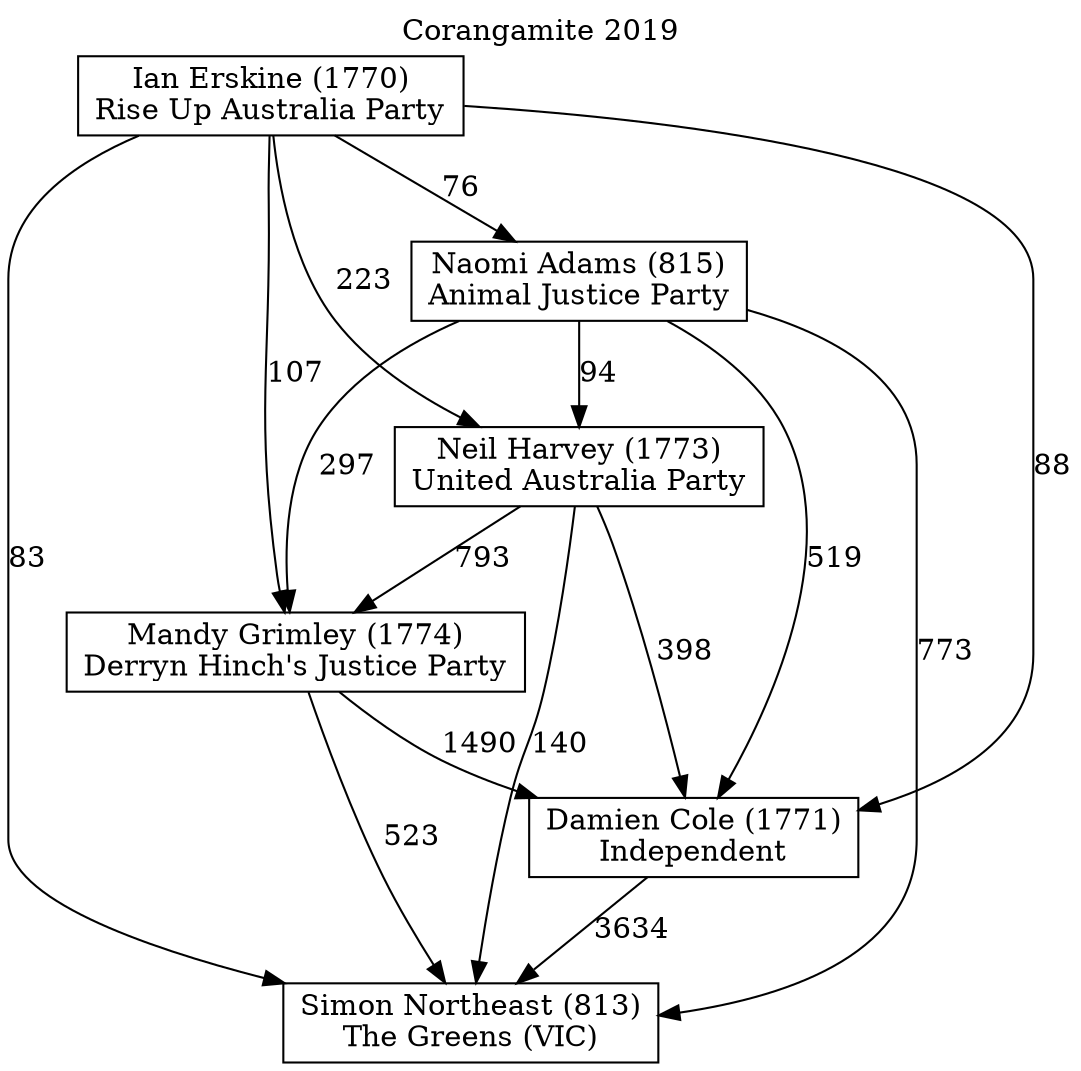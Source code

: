 // House preference flow
digraph "Simon Northeast (813)_Corangamite_2019" {
	graph [label="Corangamite 2019" labelloc=t mclimit=10]
	node [shape=box]
	"Simon Northeast (813)" [label="Simon Northeast (813)
The Greens (VIC)"]
	"Damien Cole (1771)" [label="Damien Cole (1771)
Independent"]
	"Mandy Grimley (1774)" [label="Mandy Grimley (1774)
Derryn Hinch's Justice Party"]
	"Neil Harvey (1773)" [label="Neil Harvey (1773)
United Australia Party"]
	"Naomi Adams (815)" [label="Naomi Adams (815)
Animal Justice Party"]
	"Ian Erskine (1770)" [label="Ian Erskine (1770)
Rise Up Australia Party"]
	"Simon Northeast (813)" [label="Simon Northeast (813)
The Greens (VIC)"]
	"Mandy Grimley (1774)" [label="Mandy Grimley (1774)
Derryn Hinch's Justice Party"]
	"Neil Harvey (1773)" [label="Neil Harvey (1773)
United Australia Party"]
	"Naomi Adams (815)" [label="Naomi Adams (815)
Animal Justice Party"]
	"Ian Erskine (1770)" [label="Ian Erskine (1770)
Rise Up Australia Party"]
	"Simon Northeast (813)" [label="Simon Northeast (813)
The Greens (VIC)"]
	"Neil Harvey (1773)" [label="Neil Harvey (1773)
United Australia Party"]
	"Naomi Adams (815)" [label="Naomi Adams (815)
Animal Justice Party"]
	"Ian Erskine (1770)" [label="Ian Erskine (1770)
Rise Up Australia Party"]
	"Simon Northeast (813)" [label="Simon Northeast (813)
The Greens (VIC)"]
	"Naomi Adams (815)" [label="Naomi Adams (815)
Animal Justice Party"]
	"Ian Erskine (1770)" [label="Ian Erskine (1770)
Rise Up Australia Party"]
	"Simon Northeast (813)" [label="Simon Northeast (813)
The Greens (VIC)"]
	"Ian Erskine (1770)" [label="Ian Erskine (1770)
Rise Up Australia Party"]
	"Ian Erskine (1770)" [label="Ian Erskine (1770)
Rise Up Australia Party"]
	"Naomi Adams (815)" [label="Naomi Adams (815)
Animal Justice Party"]
	"Ian Erskine (1770)" [label="Ian Erskine (1770)
Rise Up Australia Party"]
	"Ian Erskine (1770)" [label="Ian Erskine (1770)
Rise Up Australia Party"]
	"Neil Harvey (1773)" [label="Neil Harvey (1773)
United Australia Party"]
	"Naomi Adams (815)" [label="Naomi Adams (815)
Animal Justice Party"]
	"Ian Erskine (1770)" [label="Ian Erskine (1770)
Rise Up Australia Party"]
	"Neil Harvey (1773)" [label="Neil Harvey (1773)
United Australia Party"]
	"Ian Erskine (1770)" [label="Ian Erskine (1770)
Rise Up Australia Party"]
	"Ian Erskine (1770)" [label="Ian Erskine (1770)
Rise Up Australia Party"]
	"Naomi Adams (815)" [label="Naomi Adams (815)
Animal Justice Party"]
	"Ian Erskine (1770)" [label="Ian Erskine (1770)
Rise Up Australia Party"]
	"Ian Erskine (1770)" [label="Ian Erskine (1770)
Rise Up Australia Party"]
	"Mandy Grimley (1774)" [label="Mandy Grimley (1774)
Derryn Hinch's Justice Party"]
	"Neil Harvey (1773)" [label="Neil Harvey (1773)
United Australia Party"]
	"Naomi Adams (815)" [label="Naomi Adams (815)
Animal Justice Party"]
	"Ian Erskine (1770)" [label="Ian Erskine (1770)
Rise Up Australia Party"]
	"Mandy Grimley (1774)" [label="Mandy Grimley (1774)
Derryn Hinch's Justice Party"]
	"Naomi Adams (815)" [label="Naomi Adams (815)
Animal Justice Party"]
	"Ian Erskine (1770)" [label="Ian Erskine (1770)
Rise Up Australia Party"]
	"Mandy Grimley (1774)" [label="Mandy Grimley (1774)
Derryn Hinch's Justice Party"]
	"Ian Erskine (1770)" [label="Ian Erskine (1770)
Rise Up Australia Party"]
	"Ian Erskine (1770)" [label="Ian Erskine (1770)
Rise Up Australia Party"]
	"Naomi Adams (815)" [label="Naomi Adams (815)
Animal Justice Party"]
	"Ian Erskine (1770)" [label="Ian Erskine (1770)
Rise Up Australia Party"]
	"Ian Erskine (1770)" [label="Ian Erskine (1770)
Rise Up Australia Party"]
	"Neil Harvey (1773)" [label="Neil Harvey (1773)
United Australia Party"]
	"Naomi Adams (815)" [label="Naomi Adams (815)
Animal Justice Party"]
	"Ian Erskine (1770)" [label="Ian Erskine (1770)
Rise Up Australia Party"]
	"Neil Harvey (1773)" [label="Neil Harvey (1773)
United Australia Party"]
	"Ian Erskine (1770)" [label="Ian Erskine (1770)
Rise Up Australia Party"]
	"Ian Erskine (1770)" [label="Ian Erskine (1770)
Rise Up Australia Party"]
	"Naomi Adams (815)" [label="Naomi Adams (815)
Animal Justice Party"]
	"Ian Erskine (1770)" [label="Ian Erskine (1770)
Rise Up Australia Party"]
	"Ian Erskine (1770)" [label="Ian Erskine (1770)
Rise Up Australia Party"]
	"Damien Cole (1771)" [label="Damien Cole (1771)
Independent"]
	"Mandy Grimley (1774)" [label="Mandy Grimley (1774)
Derryn Hinch's Justice Party"]
	"Neil Harvey (1773)" [label="Neil Harvey (1773)
United Australia Party"]
	"Naomi Adams (815)" [label="Naomi Adams (815)
Animal Justice Party"]
	"Ian Erskine (1770)" [label="Ian Erskine (1770)
Rise Up Australia Party"]
	"Damien Cole (1771)" [label="Damien Cole (1771)
Independent"]
	"Neil Harvey (1773)" [label="Neil Harvey (1773)
United Australia Party"]
	"Naomi Adams (815)" [label="Naomi Adams (815)
Animal Justice Party"]
	"Ian Erskine (1770)" [label="Ian Erskine (1770)
Rise Up Australia Party"]
	"Damien Cole (1771)" [label="Damien Cole (1771)
Independent"]
	"Naomi Adams (815)" [label="Naomi Adams (815)
Animal Justice Party"]
	"Ian Erskine (1770)" [label="Ian Erskine (1770)
Rise Up Australia Party"]
	"Damien Cole (1771)" [label="Damien Cole (1771)
Independent"]
	"Ian Erskine (1770)" [label="Ian Erskine (1770)
Rise Up Australia Party"]
	"Ian Erskine (1770)" [label="Ian Erskine (1770)
Rise Up Australia Party"]
	"Naomi Adams (815)" [label="Naomi Adams (815)
Animal Justice Party"]
	"Ian Erskine (1770)" [label="Ian Erskine (1770)
Rise Up Australia Party"]
	"Ian Erskine (1770)" [label="Ian Erskine (1770)
Rise Up Australia Party"]
	"Neil Harvey (1773)" [label="Neil Harvey (1773)
United Australia Party"]
	"Naomi Adams (815)" [label="Naomi Adams (815)
Animal Justice Party"]
	"Ian Erskine (1770)" [label="Ian Erskine (1770)
Rise Up Australia Party"]
	"Neil Harvey (1773)" [label="Neil Harvey (1773)
United Australia Party"]
	"Ian Erskine (1770)" [label="Ian Erskine (1770)
Rise Up Australia Party"]
	"Ian Erskine (1770)" [label="Ian Erskine (1770)
Rise Up Australia Party"]
	"Naomi Adams (815)" [label="Naomi Adams (815)
Animal Justice Party"]
	"Ian Erskine (1770)" [label="Ian Erskine (1770)
Rise Up Australia Party"]
	"Ian Erskine (1770)" [label="Ian Erskine (1770)
Rise Up Australia Party"]
	"Mandy Grimley (1774)" [label="Mandy Grimley (1774)
Derryn Hinch's Justice Party"]
	"Neil Harvey (1773)" [label="Neil Harvey (1773)
United Australia Party"]
	"Naomi Adams (815)" [label="Naomi Adams (815)
Animal Justice Party"]
	"Ian Erskine (1770)" [label="Ian Erskine (1770)
Rise Up Australia Party"]
	"Mandy Grimley (1774)" [label="Mandy Grimley (1774)
Derryn Hinch's Justice Party"]
	"Naomi Adams (815)" [label="Naomi Adams (815)
Animal Justice Party"]
	"Ian Erskine (1770)" [label="Ian Erskine (1770)
Rise Up Australia Party"]
	"Mandy Grimley (1774)" [label="Mandy Grimley (1774)
Derryn Hinch's Justice Party"]
	"Ian Erskine (1770)" [label="Ian Erskine (1770)
Rise Up Australia Party"]
	"Ian Erskine (1770)" [label="Ian Erskine (1770)
Rise Up Australia Party"]
	"Naomi Adams (815)" [label="Naomi Adams (815)
Animal Justice Party"]
	"Ian Erskine (1770)" [label="Ian Erskine (1770)
Rise Up Australia Party"]
	"Ian Erskine (1770)" [label="Ian Erskine (1770)
Rise Up Australia Party"]
	"Neil Harvey (1773)" [label="Neil Harvey (1773)
United Australia Party"]
	"Naomi Adams (815)" [label="Naomi Adams (815)
Animal Justice Party"]
	"Ian Erskine (1770)" [label="Ian Erskine (1770)
Rise Up Australia Party"]
	"Neil Harvey (1773)" [label="Neil Harvey (1773)
United Australia Party"]
	"Ian Erskine (1770)" [label="Ian Erskine (1770)
Rise Up Australia Party"]
	"Ian Erskine (1770)" [label="Ian Erskine (1770)
Rise Up Australia Party"]
	"Naomi Adams (815)" [label="Naomi Adams (815)
Animal Justice Party"]
	"Ian Erskine (1770)" [label="Ian Erskine (1770)
Rise Up Australia Party"]
	"Ian Erskine (1770)" [label="Ian Erskine (1770)
Rise Up Australia Party"]
	"Damien Cole (1771)" -> "Simon Northeast (813)" [label=3634]
	"Mandy Grimley (1774)" -> "Damien Cole (1771)" [label=1490]
	"Neil Harvey (1773)" -> "Mandy Grimley (1774)" [label=793]
	"Naomi Adams (815)" -> "Neil Harvey (1773)" [label=94]
	"Ian Erskine (1770)" -> "Naomi Adams (815)" [label=76]
	"Mandy Grimley (1774)" -> "Simon Northeast (813)" [label=523]
	"Neil Harvey (1773)" -> "Simon Northeast (813)" [label=140]
	"Naomi Adams (815)" -> "Simon Northeast (813)" [label=773]
	"Ian Erskine (1770)" -> "Simon Northeast (813)" [label=83]
	"Ian Erskine (1770)" -> "Neil Harvey (1773)" [label=223]
	"Naomi Adams (815)" -> "Mandy Grimley (1774)" [label=297]
	"Ian Erskine (1770)" -> "Mandy Grimley (1774)" [label=107]
	"Neil Harvey (1773)" -> "Damien Cole (1771)" [label=398]
	"Naomi Adams (815)" -> "Damien Cole (1771)" [label=519]
	"Ian Erskine (1770)" -> "Damien Cole (1771)" [label=88]
}
